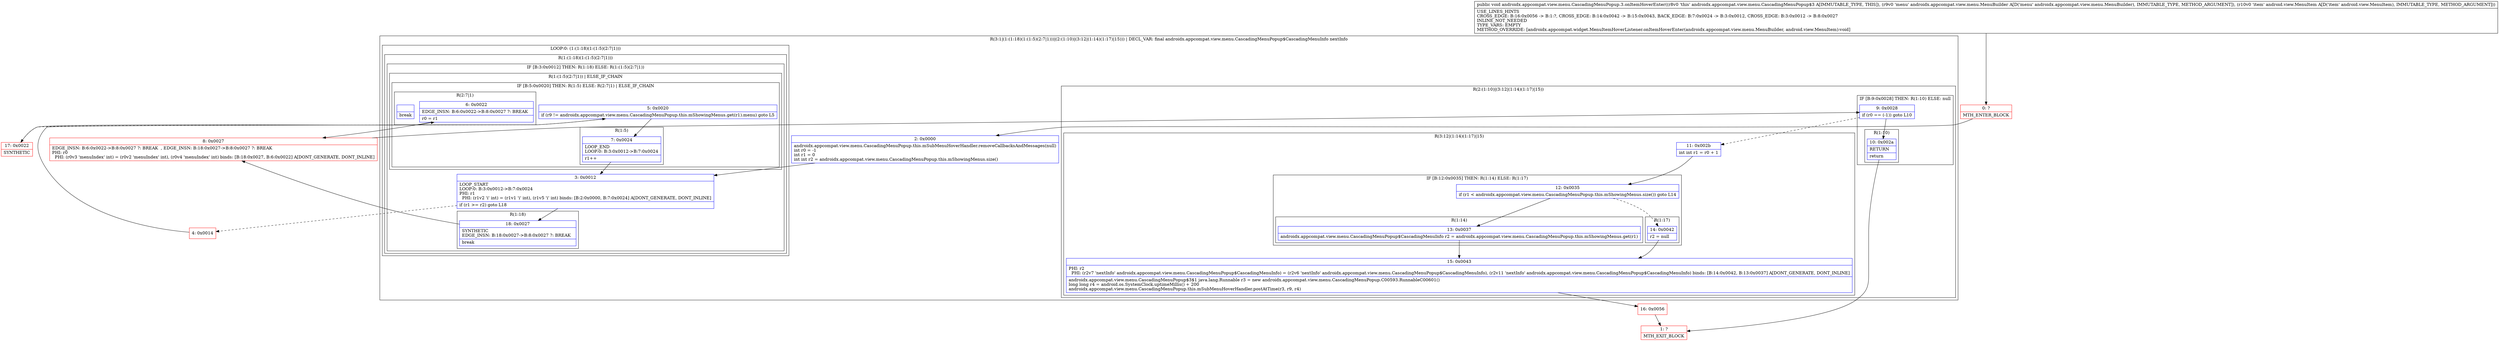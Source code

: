 digraph "CFG forandroidx.appcompat.view.menu.CascadingMenuPopup.3.onItemHoverEnter(Landroidx\/appcompat\/view\/menu\/MenuBuilder;Landroid\/view\/MenuItem;)V" {
subgraph cluster_Region_134505613 {
label = "R(3:1|(1:(1:18)(1:(1:5)(2:7|1)))|(2:(1:10)|(3:12|(1:14)(1:17)|15))) | DECL_VAR: final androidx.appcompat.view.menu.CascadingMenuPopup$CascadingMenuInfo nextInfo\l";
node [shape=record,color=blue];
Node_2 [shape=record,label="{2\:\ 0x0000|androidx.appcompat.view.menu.CascadingMenuPopup.this.mSubMenuHoverHandler.removeCallbacksAndMessages(null)\lint r0 = \-1\lint r1 = 0\lint int r2 = androidx.appcompat.view.menu.CascadingMenuPopup.this.mShowingMenus.size()\l}"];
subgraph cluster_LoopRegion_225754148 {
label = "LOOP:0: (1:(1:18)(1:(1:5)(2:7|1)))";
node [shape=record,color=blue];
subgraph cluster_Region_222661831 {
label = "R(1:(1:18)(1:(1:5)(2:7|1)))";
node [shape=record,color=blue];
subgraph cluster_IfRegion_1023772062 {
label = "IF [B:3:0x0012] THEN: R(1:18) ELSE: R(1:(1:5)(2:7|1))";
node [shape=record,color=blue];
Node_3 [shape=record,label="{3\:\ 0x0012|LOOP_START\lLOOP:0: B:3:0x0012\-\>B:7:0x0024\lPHI: r1 \l  PHI: (r1v2 'i' int) = (r1v1 'i' int), (r1v5 'i' int) binds: [B:2:0x0000, B:7:0x0024] A[DONT_GENERATE, DONT_INLINE]\l|if (r1 \>= r2) goto L18\l}"];
subgraph cluster_Region_1730736869 {
label = "R(1:18)";
node [shape=record,color=blue];
Node_18 [shape=record,label="{18\:\ 0x0027|SYNTHETIC\lEDGE_INSN: B:18:0x0027\-\>B:8:0x0027 ?: BREAK  \l|break\l}"];
}
subgraph cluster_Region_121819828 {
label = "R(1:(1:5)(2:7|1)) | ELSE_IF_CHAIN\l";
node [shape=record,color=blue];
subgraph cluster_IfRegion_1102004496 {
label = "IF [B:5:0x0020] THEN: R(1:5) ELSE: R(2:7|1) | ELSE_IF_CHAIN\l";
node [shape=record,color=blue];
Node_5 [shape=record,label="{5\:\ 0x0020|if (r9 != androidx.appcompat.view.menu.CascadingMenuPopup.this.mShowingMenus.get(r1).menu) goto L5\l}"];
subgraph cluster_Region_921943249 {
label = "R(1:5)";
node [shape=record,color=blue];
Node_7 [shape=record,label="{7\:\ 0x0024|LOOP_END\lLOOP:0: B:3:0x0012\-\>B:7:0x0024\l|r1++\l}"];
}
subgraph cluster_Region_1361791683 {
label = "R(2:7|1)";
node [shape=record,color=blue];
Node_6 [shape=record,label="{6\:\ 0x0022|EDGE_INSN: B:6:0x0022\-\>B:8:0x0027 ?: BREAK  \l|r0 = r1\l}"];
Node_InsnContainer_805297124 [shape=record,label="{|break\l}"];
}
}
}
}
}
}
subgraph cluster_Region_251480424 {
label = "R(2:(1:10)|(3:12|(1:14)(1:17)|15))";
node [shape=record,color=blue];
subgraph cluster_IfRegion_641420731 {
label = "IF [B:9:0x0028] THEN: R(1:10) ELSE: null";
node [shape=record,color=blue];
Node_9 [shape=record,label="{9\:\ 0x0028|if (r0 == (\-1)) goto L10\l}"];
subgraph cluster_Region_786574728 {
label = "R(1:10)";
node [shape=record,color=blue];
Node_10 [shape=record,label="{10\:\ 0x002a|RETURN\l|return\l}"];
}
}
subgraph cluster_Region_494441471 {
label = "R(3:12|(1:14)(1:17)|15)";
node [shape=record,color=blue];
Node_11 [shape=record,label="{11\:\ 0x002b|int int r1 = r0 + 1\l}"];
subgraph cluster_IfRegion_412210609 {
label = "IF [B:12:0x0035] THEN: R(1:14) ELSE: R(1:17)";
node [shape=record,color=blue];
Node_12 [shape=record,label="{12\:\ 0x0035|if (r1 \< androidx.appcompat.view.menu.CascadingMenuPopup.this.mShowingMenus.size()) goto L14\l}"];
subgraph cluster_Region_867170118 {
label = "R(1:14)";
node [shape=record,color=blue];
Node_13 [shape=record,label="{13\:\ 0x0037|androidx.appcompat.view.menu.CascadingMenuPopup$CascadingMenuInfo r2 = androidx.appcompat.view.menu.CascadingMenuPopup.this.mShowingMenus.get(r1)\l}"];
}
subgraph cluster_Region_580365784 {
label = "R(1:17)";
node [shape=record,color=blue];
Node_14 [shape=record,label="{14\:\ 0x0042|r2 = null\l}"];
}
}
Node_15 [shape=record,label="{15\:\ 0x0043|PHI: r2 \l  PHI: (r2v7 'nextInfo' androidx.appcompat.view.menu.CascadingMenuPopup$CascadingMenuInfo) = (r2v6 'nextInfo' androidx.appcompat.view.menu.CascadingMenuPopup$CascadingMenuInfo), (r2v11 'nextInfo' androidx.appcompat.view.menu.CascadingMenuPopup$CascadingMenuInfo) binds: [B:14:0x0042, B:13:0x0037] A[DONT_GENERATE, DONT_INLINE]\l|androidx.appcompat.view.menu.CascadingMenuPopup$3$1 java.lang.Runnable r3 = new androidx.appcompat.view.menu.CascadingMenuPopup.C00593.RunnableC00601()\llong long r4 = android.os.SystemClock.uptimeMillis() + 200\landroidx.appcompat.view.menu.CascadingMenuPopup.this.mSubMenuHoverHandler.postAtTime(r3, r9, r4)\l}"];
}
}
}
Node_0 [shape=record,color=red,label="{0\:\ ?|MTH_ENTER_BLOCK\l}"];
Node_4 [shape=record,color=red,label="{4\:\ 0x0014}"];
Node_17 [shape=record,color=red,label="{17\:\ 0x0022|SYNTHETIC\l}"];
Node_8 [shape=record,color=red,label="{8\:\ 0x0027|EDGE_INSN: B:6:0x0022\-\>B:8:0x0027 ?: BREAK  , EDGE_INSN: B:18:0x0027\-\>B:8:0x0027 ?: BREAK  \lPHI: r0 \l  PHI: (r0v3 'menuIndex' int) = (r0v2 'menuIndex' int), (r0v4 'menuIndex' int) binds: [B:18:0x0027, B:6:0x0022] A[DONT_GENERATE, DONT_INLINE]\l}"];
Node_1 [shape=record,color=red,label="{1\:\ ?|MTH_EXIT_BLOCK\l}"];
Node_16 [shape=record,color=red,label="{16\:\ 0x0056}"];
MethodNode[shape=record,label="{public void androidx.appcompat.view.menu.CascadingMenuPopup.3.onItemHoverEnter((r8v0 'this' androidx.appcompat.view.menu.CascadingMenuPopup$3 A[IMMUTABLE_TYPE, THIS]), (r9v0 'menu' androidx.appcompat.view.menu.MenuBuilder A[D('menu' androidx.appcompat.view.menu.MenuBuilder), IMMUTABLE_TYPE, METHOD_ARGUMENT]), (r10v0 'item' android.view.MenuItem A[D('item' android.view.MenuItem), IMMUTABLE_TYPE, METHOD_ARGUMENT]))  | USE_LINES_HINTS\lCROSS_EDGE: B:16:0x0056 \-\> B:1:?, CROSS_EDGE: B:14:0x0042 \-\> B:15:0x0043, BACK_EDGE: B:7:0x0024 \-\> B:3:0x0012, CROSS_EDGE: B:3:0x0012 \-\> B:8:0x0027\lINLINE_NOT_NEEDED\lTYPE_VARS: EMPTY\lMETHOD_OVERRIDE: [androidx.appcompat.widget.MenuItemHoverListener.onItemHoverEnter(androidx.appcompat.view.menu.MenuBuilder, android.view.MenuItem):void]\l}"];
MethodNode -> Node_0;Node_2 -> Node_3;
Node_3 -> Node_4[style=dashed];
Node_3 -> Node_18;
Node_18 -> Node_8;
Node_5 -> Node_7;
Node_5 -> Node_17[style=dashed];
Node_7 -> Node_3;
Node_6 -> Node_8;
Node_9 -> Node_10;
Node_9 -> Node_11[style=dashed];
Node_10 -> Node_1;
Node_11 -> Node_12;
Node_12 -> Node_13;
Node_12 -> Node_14[style=dashed];
Node_13 -> Node_15;
Node_14 -> Node_15;
Node_15 -> Node_16;
Node_0 -> Node_2;
Node_4 -> Node_5;
Node_17 -> Node_6;
Node_8 -> Node_9;
Node_16 -> Node_1;
}

